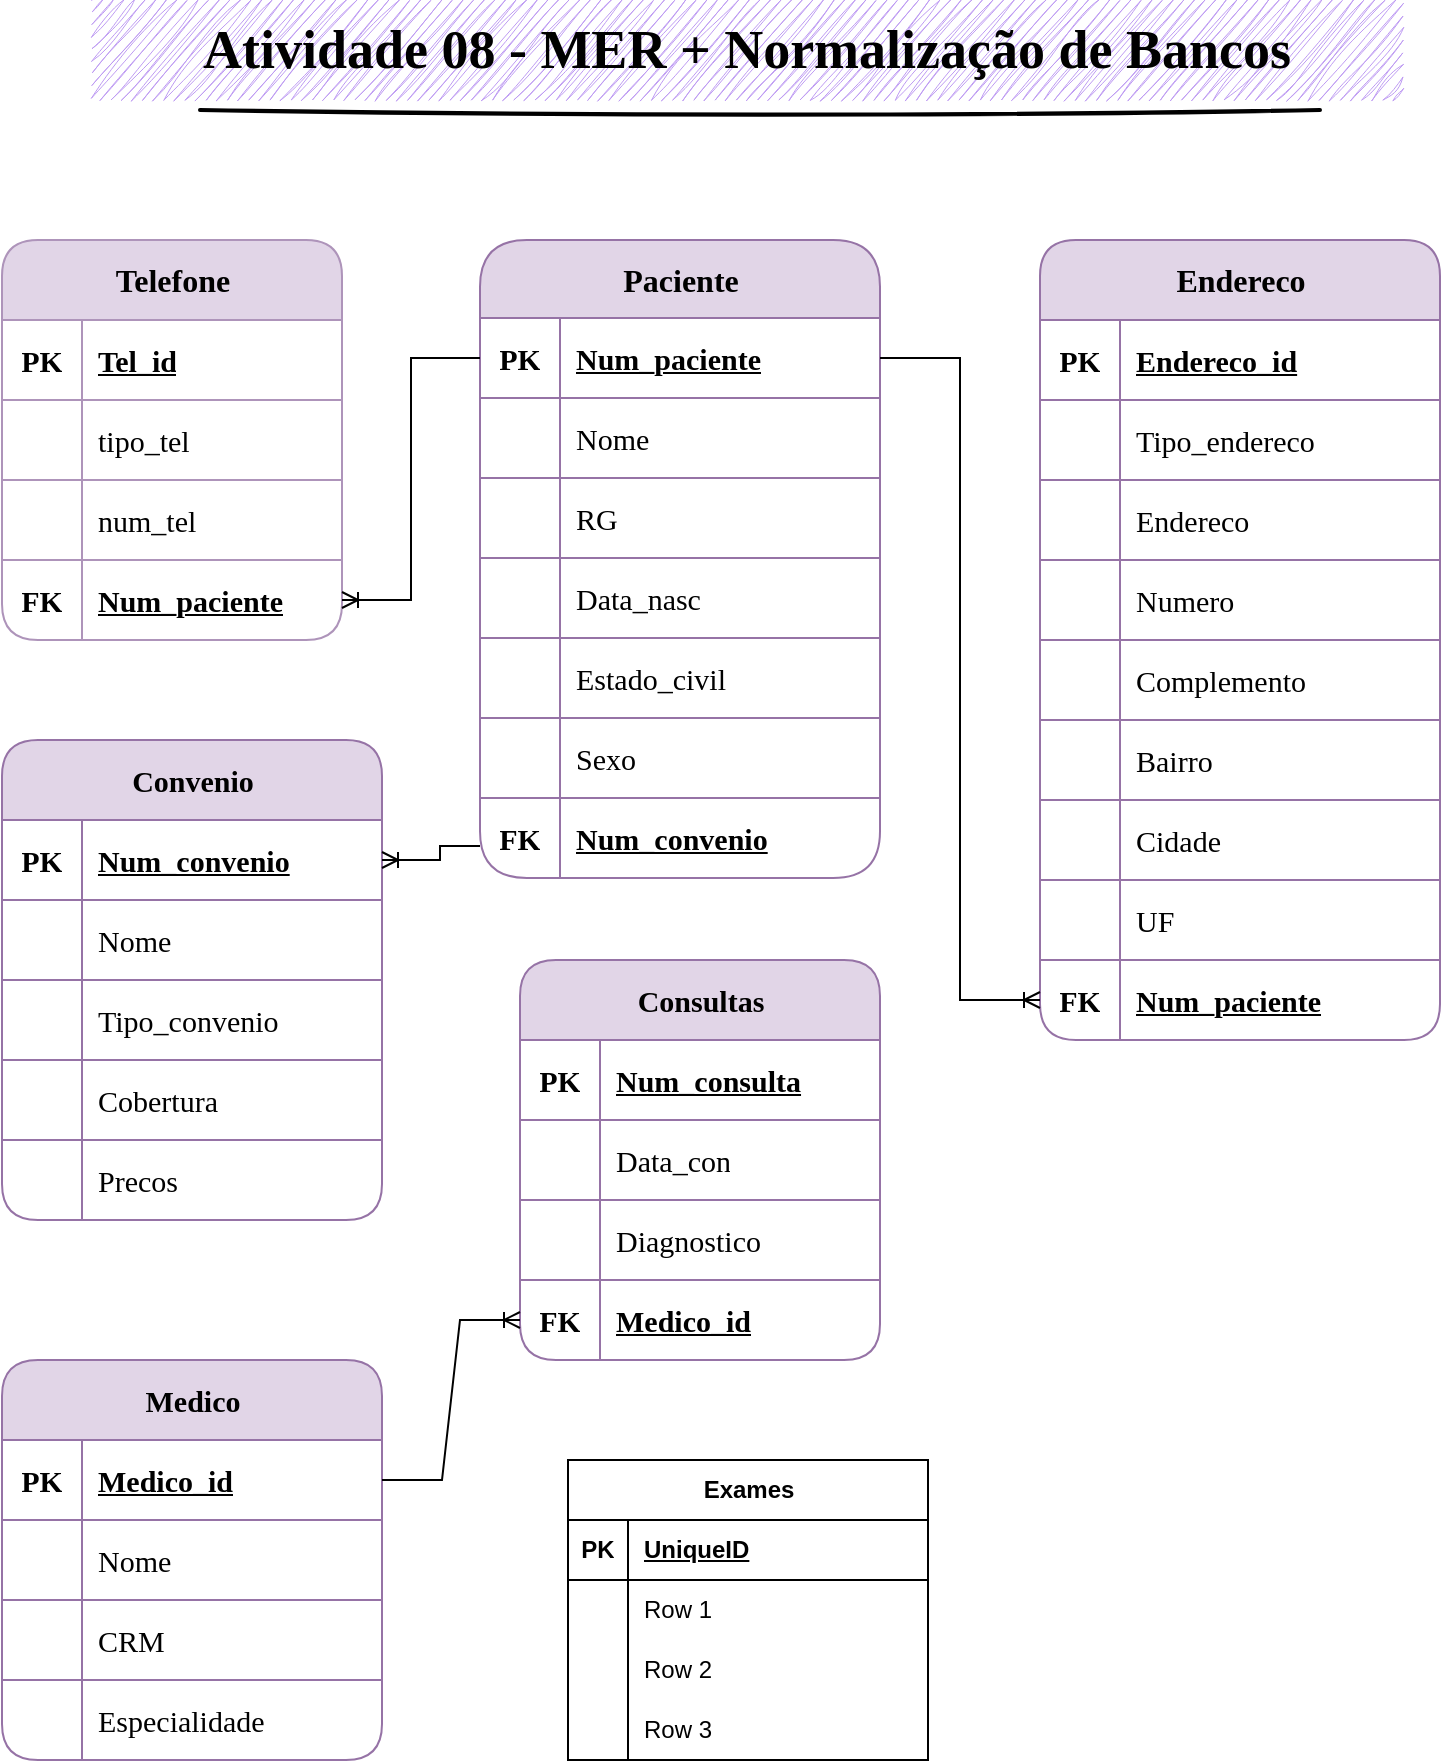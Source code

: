 <mxfile version="22.1.4" type="github">
  <diagram name="Página-1" id="uQlUKMu0tkUeGVc6h_el">
    <mxGraphModel dx="1447" dy="585" grid="1" gridSize="10" guides="1" tooltips="1" connect="1" arrows="1" fold="1" page="1" pageScale="1" pageWidth="827" pageHeight="1169" background="#ffffff" math="0" shadow="0">
      <root>
        <mxCell id="0" />
        <mxCell id="1" parent="0" />
        <mxCell id="zslL6-YAs7fva3rbugyX-1" value="" style="line;strokeWidth=2;html=1;sketch=1;curveFitting=1;jiggle=2;" parent="1" vertex="1">
          <mxGeometry x="140" y="90" width="560" height="10" as="geometry" />
        </mxCell>
        <mxCell id="zslL6-YAs7fva3rbugyX-2" value="&lt;font data-font-src=&quot;https://fonts.googleapis.com/css?family=Poppins&quot; face=&quot;Poppins&quot; style=&quot;font-size: 27px;&quot;&gt;&lt;b&gt;Atividade 08 -&amp;nbsp;MER + Normalização de Bancos&lt;/b&gt;&lt;/font&gt;" style="text;html=1;strokeColor=none;fillColor=#be9bf3;align=center;verticalAlign=middle;whiteSpace=wrap;rounded=0;sketch=1;curveFitting=1;jiggle=2;" parent="1" vertex="1">
          <mxGeometry x="86" y="40" width="655" height="50" as="geometry" />
        </mxCell>
        <mxCell id="UgH40yVH1RHcM-xtWPQj-1" value="&lt;font style=&quot;font-size: 16px;&quot;&gt;Paciente&lt;/font&gt;" style="shape=table;startSize=39;container=1;collapsible=1;childLayout=tableLayout;fixedRows=1;rowLines=1;fontStyle=1;align=center;resizeLast=1;html=1;fontFamily=Poppins;fontSource=https%3A%2F%2Ffonts.googleapis.com%2Fcss%3Ffamily%3DPoppins;fontSize=15;arcSize=20;rotation=0;rounded=1;fillColor=#e1d5e7;strokeColor=#9673a6;bottom=0;right=0;left=0;swimlaneLine=1;" vertex="1" parent="1">
          <mxGeometry x="280" y="160" width="200" height="319" as="geometry" />
        </mxCell>
        <mxCell id="UgH40yVH1RHcM-xtWPQj-2" value="" style="shape=tableRow;horizontal=0;startSize=0;swimlaneHead=0;swimlaneBody=0;fillColor=none;collapsible=0;dropTarget=0;points=[[0,0.5],[1,0.5]];portConstraint=eastwest;top=0;left=0;right=0;bottom=0;fontFamily=Poppins;fontSource=https%3A%2F%2Ffonts.googleapis.com%2Fcss%3Ffamily%3DPoppins;fontSize=15;swimlaneLine=1;" vertex="1" parent="UgH40yVH1RHcM-xtWPQj-1">
          <mxGeometry y="39" width="200" height="40" as="geometry" />
        </mxCell>
        <mxCell id="UgH40yVH1RHcM-xtWPQj-3" value="PK" style="shape=partialRectangle;connectable=0;fillColor=none;top=0;left=0;bottom=0;right=0;fontStyle=1;overflow=hidden;whiteSpace=wrap;html=1;fontFamily=Poppins;fontSource=https%3A%2F%2Ffonts.googleapis.com%2Fcss%3Ffamily%3DPoppins;fontSize=15;swimlaneLine=1;" vertex="1" parent="UgH40yVH1RHcM-xtWPQj-2">
          <mxGeometry width="40" height="40" as="geometry">
            <mxRectangle width="40" height="40" as="alternateBounds" />
          </mxGeometry>
        </mxCell>
        <mxCell id="UgH40yVH1RHcM-xtWPQj-4" value="Num_paciente" style="shape=partialRectangle;connectable=0;fillColor=none;top=0;left=0;bottom=0;right=0;align=left;spacingLeft=6;fontStyle=5;overflow=hidden;whiteSpace=wrap;html=1;fontFamily=Poppins;fontSource=https%3A%2F%2Ffonts.googleapis.com%2Fcss%3Ffamily%3DPoppins;fontSize=15;swimlaneLine=1;" vertex="1" parent="UgH40yVH1RHcM-xtWPQj-2">
          <mxGeometry x="40" width="160" height="40" as="geometry">
            <mxRectangle width="160" height="40" as="alternateBounds" />
          </mxGeometry>
        </mxCell>
        <mxCell id="UgH40yVH1RHcM-xtWPQj-5" value="" style="shape=tableRow;horizontal=0;startSize=0;swimlaneHead=0;swimlaneBody=0;fillColor=none;collapsible=0;dropTarget=0;points=[[0,0.5],[1,0.5]];portConstraint=eastwest;top=0;left=0;right=0;bottom=0;fontFamily=Poppins;fontSource=https%3A%2F%2Ffonts.googleapis.com%2Fcss%3Ffamily%3DPoppins;fontSize=15;swimlaneLine=1;" vertex="1" parent="UgH40yVH1RHcM-xtWPQj-1">
          <mxGeometry y="79" width="200" height="40" as="geometry" />
        </mxCell>
        <mxCell id="UgH40yVH1RHcM-xtWPQj-6" value="" style="shape=partialRectangle;connectable=0;fillColor=none;top=0;left=0;bottom=0;right=0;editable=1;overflow=hidden;whiteSpace=wrap;html=1;fontFamily=Poppins;fontSource=https%3A%2F%2Ffonts.googleapis.com%2Fcss%3Ffamily%3DPoppins;fontSize=15;swimlaneLine=1;strokeColor=inherit;" vertex="1" parent="UgH40yVH1RHcM-xtWPQj-5">
          <mxGeometry width="40" height="40" as="geometry">
            <mxRectangle width="40" height="40" as="alternateBounds" />
          </mxGeometry>
        </mxCell>
        <mxCell id="UgH40yVH1RHcM-xtWPQj-7" value="Nome" style="shape=partialRectangle;connectable=0;fillColor=none;top=0;left=0;bottom=0;right=0;align=left;spacingLeft=6;overflow=hidden;whiteSpace=wrap;html=1;fontFamily=Poppins;fontSource=https%3A%2F%2Ffonts.googleapis.com%2Fcss%3Ffamily%3DPoppins;fontSize=15;swimlaneLine=1;" vertex="1" parent="UgH40yVH1RHcM-xtWPQj-5">
          <mxGeometry x="40" width="160" height="40" as="geometry">
            <mxRectangle width="160" height="40" as="alternateBounds" />
          </mxGeometry>
        </mxCell>
        <mxCell id="UgH40yVH1RHcM-xtWPQj-111" value="" style="shape=tableRow;horizontal=0;startSize=0;swimlaneHead=0;swimlaneBody=0;fillColor=none;collapsible=0;dropTarget=0;points=[[0,0.6],[1,0.5]];portConstraint=eastwest;top=0;left=0;right=0;bottom=0;swimlaneFillColor=none;fontFamily=Poppins;fontSource=https%3A%2F%2Ffonts.googleapis.com%2Fcss%3Ffamily%3DPoppins;fontSize=15;swimlaneLine=1;" vertex="1" parent="UgH40yVH1RHcM-xtWPQj-1">
          <mxGeometry y="119" width="200" height="40" as="geometry" />
        </mxCell>
        <mxCell id="UgH40yVH1RHcM-xtWPQj-112" value="" style="shape=partialRectangle;connectable=0;fillColor=none;top=0;left=0;bottom=0;right=0;editable=1;overflow=hidden;whiteSpace=wrap;html=1;fontFamily=Poppins;fontSource=https%3A%2F%2Ffonts.googleapis.com%2Fcss%3Ffamily%3DPoppins;fontSize=15;swimlaneLine=1;strokeColor=inherit;" vertex="1" parent="UgH40yVH1RHcM-xtWPQj-111">
          <mxGeometry width="40" height="40" as="geometry">
            <mxRectangle width="40" height="40" as="alternateBounds" />
          </mxGeometry>
        </mxCell>
        <mxCell id="UgH40yVH1RHcM-xtWPQj-113" value="RG" style="shape=partialRectangle;connectable=0;fillColor=none;top=0;left=0;bottom=0;right=0;align=left;spacingLeft=6;overflow=hidden;whiteSpace=wrap;html=1;fontFamily=Poppins;fontSource=https%3A%2F%2Ffonts.googleapis.com%2Fcss%3Ffamily%3DPoppins;fontSize=15;swimlaneLine=1;" vertex="1" parent="UgH40yVH1RHcM-xtWPQj-111">
          <mxGeometry x="40" width="160" height="40" as="geometry">
            <mxRectangle width="160" height="40" as="alternateBounds" />
          </mxGeometry>
        </mxCell>
        <mxCell id="UgH40yVH1RHcM-xtWPQj-8" value="" style="shape=tableRow;horizontal=0;startSize=0;swimlaneHead=0;swimlaneBody=0;fillColor=none;collapsible=0;dropTarget=0;points=[[0,0.5],[1,0.5]];portConstraint=eastwest;top=0;left=0;right=0;bottom=0;fontFamily=Poppins;fontSource=https%3A%2F%2Ffonts.googleapis.com%2Fcss%3Ffamily%3DPoppins;fontSize=15;swimlaneLine=1;" vertex="1" parent="UgH40yVH1RHcM-xtWPQj-1">
          <mxGeometry y="159" width="200" height="40" as="geometry" />
        </mxCell>
        <mxCell id="UgH40yVH1RHcM-xtWPQj-9" value="" style="shape=partialRectangle;connectable=0;fillColor=none;top=0;left=0;bottom=0;right=0;editable=1;overflow=hidden;whiteSpace=wrap;html=1;fontFamily=Poppins;fontSource=https%3A%2F%2Ffonts.googleapis.com%2Fcss%3Ffamily%3DPoppins;fontSize=15;swimlaneLine=1;strokeColor=inherit;" vertex="1" parent="UgH40yVH1RHcM-xtWPQj-8">
          <mxGeometry width="40" height="40" as="geometry">
            <mxRectangle width="40" height="40" as="alternateBounds" />
          </mxGeometry>
        </mxCell>
        <mxCell id="UgH40yVH1RHcM-xtWPQj-10" value="Data_nasc" style="shape=partialRectangle;connectable=0;fillColor=none;top=0;left=0;bottom=0;right=0;align=left;spacingLeft=6;overflow=hidden;whiteSpace=wrap;html=1;fontFamily=Poppins;fontSource=https%3A%2F%2Ffonts.googleapis.com%2Fcss%3Ffamily%3DPoppins;fontSize=15;swimlaneLine=1;" vertex="1" parent="UgH40yVH1RHcM-xtWPQj-8">
          <mxGeometry x="40" width="160" height="40" as="geometry">
            <mxRectangle width="160" height="40" as="alternateBounds" />
          </mxGeometry>
        </mxCell>
        <mxCell id="UgH40yVH1RHcM-xtWPQj-108" value="" style="shape=tableRow;horizontal=0;startSize=0;swimlaneHead=0;swimlaneBody=0;fillColor=none;collapsible=0;dropTarget=0;points=[[0,0.6],[1,0.5]];portConstraint=eastwest;top=0;left=0;right=0;bottom=0;swimlaneFillColor=none;fontFamily=Poppins;fontSource=https%3A%2F%2Ffonts.googleapis.com%2Fcss%3Ffamily%3DPoppins;fontSize=15;swimlaneLine=1;" vertex="1" parent="UgH40yVH1RHcM-xtWPQj-1">
          <mxGeometry y="199" width="200" height="40" as="geometry" />
        </mxCell>
        <mxCell id="UgH40yVH1RHcM-xtWPQj-109" value="" style="shape=partialRectangle;connectable=0;fillColor=none;top=0;left=0;bottom=0;right=0;editable=1;overflow=hidden;whiteSpace=wrap;html=1;fontFamily=Poppins;fontSource=https%3A%2F%2Ffonts.googleapis.com%2Fcss%3Ffamily%3DPoppins;fontSize=15;swimlaneLine=1;strokeColor=inherit;" vertex="1" parent="UgH40yVH1RHcM-xtWPQj-108">
          <mxGeometry width="40" height="40" as="geometry">
            <mxRectangle width="40" height="40" as="alternateBounds" />
          </mxGeometry>
        </mxCell>
        <mxCell id="UgH40yVH1RHcM-xtWPQj-110" value="Estado_civil" style="shape=partialRectangle;connectable=0;fillColor=none;top=0;left=0;bottom=0;right=0;align=left;spacingLeft=6;overflow=hidden;whiteSpace=wrap;html=1;fontFamily=Poppins;fontSource=https%3A%2F%2Ffonts.googleapis.com%2Fcss%3Ffamily%3DPoppins;fontSize=15;swimlaneLine=1;" vertex="1" parent="UgH40yVH1RHcM-xtWPQj-108">
          <mxGeometry x="40" width="160" height="40" as="geometry">
            <mxRectangle width="160" height="40" as="alternateBounds" />
          </mxGeometry>
        </mxCell>
        <mxCell id="UgH40yVH1RHcM-xtWPQj-11" value="" style="shape=tableRow;horizontal=0;startSize=0;swimlaneHead=0;swimlaneBody=0;fillColor=none;collapsible=0;dropTarget=0;points=[[0,0.6],[1,0.5]];portConstraint=eastwest;top=0;left=0;right=0;bottom=0;swimlaneFillColor=none;fontFamily=Poppins;fontSource=https%3A%2F%2Ffonts.googleapis.com%2Fcss%3Ffamily%3DPoppins;fontSize=15;swimlaneLine=1;" vertex="1" parent="UgH40yVH1RHcM-xtWPQj-1">
          <mxGeometry y="239" width="200" height="40" as="geometry" />
        </mxCell>
        <mxCell id="UgH40yVH1RHcM-xtWPQj-12" value="" style="shape=partialRectangle;connectable=0;fillColor=none;top=0;left=0;bottom=0;right=0;editable=1;overflow=hidden;whiteSpace=wrap;html=1;fontFamily=Poppins;fontSource=https%3A%2F%2Ffonts.googleapis.com%2Fcss%3Ffamily%3DPoppins;fontSize=15;swimlaneLine=1;strokeColor=inherit;" vertex="1" parent="UgH40yVH1RHcM-xtWPQj-11">
          <mxGeometry width="40" height="40" as="geometry">
            <mxRectangle width="40" height="40" as="alternateBounds" />
          </mxGeometry>
        </mxCell>
        <mxCell id="UgH40yVH1RHcM-xtWPQj-13" value="Sexo" style="shape=partialRectangle;connectable=0;fillColor=none;top=0;left=0;bottom=0;right=0;align=left;spacingLeft=6;overflow=hidden;whiteSpace=wrap;html=1;fontFamily=Poppins;fontSource=https%3A%2F%2Ffonts.googleapis.com%2Fcss%3Ffamily%3DPoppins;fontSize=15;swimlaneLine=1;" vertex="1" parent="UgH40yVH1RHcM-xtWPQj-11">
          <mxGeometry x="40" width="160" height="40" as="geometry">
            <mxRectangle width="160" height="40" as="alternateBounds" />
          </mxGeometry>
        </mxCell>
        <mxCell id="UgH40yVH1RHcM-xtWPQj-105" value="" style="shape=tableRow;horizontal=0;startSize=0;swimlaneHead=0;swimlaneBody=0;fillColor=none;collapsible=0;dropTarget=0;points=[[0,0.6],[1,0.5]];portConstraint=eastwest;top=0;left=0;right=0;bottom=0;swimlaneFillColor=none;fontFamily=Poppins;fontSource=https%3A%2F%2Ffonts.googleapis.com%2Fcss%3Ffamily%3DPoppins;fontSize=15;swimlaneLine=1;" vertex="1" parent="UgH40yVH1RHcM-xtWPQj-1">
          <mxGeometry y="279" width="200" height="40" as="geometry" />
        </mxCell>
        <mxCell id="UgH40yVH1RHcM-xtWPQj-106" value="&lt;b style=&quot;font-size: 15px;&quot;&gt;FK&lt;/b&gt;" style="shape=partialRectangle;connectable=0;fillColor=none;top=0;left=0;bottom=0;right=0;editable=1;overflow=hidden;whiteSpace=wrap;html=1;fontFamily=Poppins;fontSource=https%3A%2F%2Ffonts.googleapis.com%2Fcss%3Ffamily%3DPoppins;fontSize=15;swimlaneLine=1;strokeColor=inherit;" vertex="1" parent="UgH40yVH1RHcM-xtWPQj-105">
          <mxGeometry width="40" height="40" as="geometry">
            <mxRectangle width="40" height="40" as="alternateBounds" />
          </mxGeometry>
        </mxCell>
        <mxCell id="UgH40yVH1RHcM-xtWPQj-107" value="&lt;u style=&quot;font-size: 15px;&quot;&gt;&lt;b style=&quot;font-size: 15px;&quot;&gt;Num_convenio&lt;/b&gt;&lt;/u&gt;" style="shape=partialRectangle;connectable=0;fillColor=none;top=0;left=0;bottom=0;right=0;align=left;spacingLeft=6;overflow=hidden;whiteSpace=wrap;html=1;fontFamily=Poppins;fontSource=https%3A%2F%2Ffonts.googleapis.com%2Fcss%3Ffamily%3DPoppins;fontSize=15;swimlaneLine=1;" vertex="1" parent="UgH40yVH1RHcM-xtWPQj-105">
          <mxGeometry x="40" width="160" height="40" as="geometry">
            <mxRectangle width="160" height="40" as="alternateBounds" />
          </mxGeometry>
        </mxCell>
        <mxCell id="UgH40yVH1RHcM-xtWPQj-14" value="Convenio" style="shape=table;startSize=40;container=1;collapsible=1;childLayout=tableLayout;fixedRows=1;rowLines=1;fontStyle=1;align=center;resizeLast=1;html=1;rounded=1;resizeWidth=1;resizeHeight=1;fontSize=15;fontFamily=Poppins;fontSource=https%3A%2F%2Ffonts.googleapis.com%2Fcss%3Ffamily%3DPoppins;fillColor=#e1d5e7;strokeColor=#9673a6;" vertex="1" parent="1">
          <mxGeometry x="41" y="410" width="190" height="240" as="geometry" />
        </mxCell>
        <mxCell id="UgH40yVH1RHcM-xtWPQj-15" value="" style="shape=tableRow;horizontal=0;startSize=0;swimlaneHead=0;swimlaneBody=0;fillColor=none;collapsible=0;dropTarget=0;points=[[0,0.5],[1,0.5]];portConstraint=eastwest;top=0;left=0;right=0;bottom=1;fontSize=15;fontFamily=Poppins;fontSource=https%3A%2F%2Ffonts.googleapis.com%2Fcss%3Ffamily%3DPoppins;strokeColor=#9673a6;" vertex="1" parent="UgH40yVH1RHcM-xtWPQj-14">
          <mxGeometry y="40" width="190" height="40" as="geometry" />
        </mxCell>
        <mxCell id="UgH40yVH1RHcM-xtWPQj-16" value="PK" style="shape=partialRectangle;connectable=0;fillColor=none;top=0;left=0;bottom=0;right=0;fontStyle=1;overflow=hidden;whiteSpace=wrap;html=1;fontSize=15;fontFamily=Poppins;fontSource=https%3A%2F%2Ffonts.googleapis.com%2Fcss%3Ffamily%3DPoppins;strokeColor=#9673a6;" vertex="1" parent="UgH40yVH1RHcM-xtWPQj-15">
          <mxGeometry width="40" height="40" as="geometry">
            <mxRectangle width="40" height="40" as="alternateBounds" />
          </mxGeometry>
        </mxCell>
        <mxCell id="UgH40yVH1RHcM-xtWPQj-17" value="Num_convenio" style="shape=partialRectangle;connectable=0;fillColor=none;top=0;left=0;bottom=0;right=0;align=left;spacingLeft=6;fontStyle=5;overflow=hidden;whiteSpace=wrap;html=1;fontSize=15;fontFamily=Poppins;fontSource=https%3A%2F%2Ffonts.googleapis.com%2Fcss%3Ffamily%3DPoppins;strokeColor=#9673a6;" vertex="1" parent="UgH40yVH1RHcM-xtWPQj-15">
          <mxGeometry x="40" width="150" height="40" as="geometry">
            <mxRectangle width="150" height="40" as="alternateBounds" />
          </mxGeometry>
        </mxCell>
        <mxCell id="UgH40yVH1RHcM-xtWPQj-18" value="" style="shape=tableRow;horizontal=0;startSize=0;swimlaneHead=0;swimlaneBody=0;fillColor=none;collapsible=0;dropTarget=0;points=[[0,0.5],[1,0.5]];portConstraint=eastwest;top=0;left=0;right=0;bottom=0;fontSize=15;fontFamily=Poppins;fontSource=https%3A%2F%2Ffonts.googleapis.com%2Fcss%3Ffamily%3DPoppins;strokeColor=#9673a6;" vertex="1" parent="UgH40yVH1RHcM-xtWPQj-14">
          <mxGeometry y="80" width="190" height="40" as="geometry" />
        </mxCell>
        <mxCell id="UgH40yVH1RHcM-xtWPQj-19" value="" style="shape=partialRectangle;connectable=0;fillColor=none;top=0;left=0;bottom=0;right=0;editable=1;overflow=hidden;whiteSpace=wrap;html=1;fontSize=15;fontFamily=Poppins;fontSource=https%3A%2F%2Ffonts.googleapis.com%2Fcss%3Ffamily%3DPoppins;strokeColor=#9673a6;" vertex="1" parent="UgH40yVH1RHcM-xtWPQj-18">
          <mxGeometry width="40" height="40" as="geometry">
            <mxRectangle width="40" height="40" as="alternateBounds" />
          </mxGeometry>
        </mxCell>
        <mxCell id="UgH40yVH1RHcM-xtWPQj-20" value="Nome" style="shape=partialRectangle;connectable=0;fillColor=none;top=0;left=0;bottom=0;right=0;align=left;spacingLeft=6;overflow=hidden;whiteSpace=wrap;html=1;fontSize=15;fontFamily=Poppins;fontSource=https%3A%2F%2Ffonts.googleapis.com%2Fcss%3Ffamily%3DPoppins;strokeColor=#9673a6;" vertex="1" parent="UgH40yVH1RHcM-xtWPQj-18">
          <mxGeometry x="40" width="150" height="40" as="geometry">
            <mxRectangle width="150" height="40" as="alternateBounds" />
          </mxGeometry>
        </mxCell>
        <mxCell id="UgH40yVH1RHcM-xtWPQj-21" value="" style="shape=tableRow;horizontal=0;startSize=0;swimlaneHead=0;swimlaneBody=0;fillColor=none;collapsible=0;dropTarget=0;points=[[0,0.5],[1,0.5]];portConstraint=eastwest;top=0;left=0;right=0;bottom=0;fontSize=15;fontFamily=Poppins;fontSource=https%3A%2F%2Ffonts.googleapis.com%2Fcss%3Ffamily%3DPoppins;strokeColor=#9673a6;" vertex="1" parent="UgH40yVH1RHcM-xtWPQj-14">
          <mxGeometry y="120" width="190" height="40" as="geometry" />
        </mxCell>
        <mxCell id="UgH40yVH1RHcM-xtWPQj-22" value="" style="shape=partialRectangle;connectable=0;fillColor=none;top=0;left=0;bottom=0;right=0;editable=1;overflow=hidden;whiteSpace=wrap;html=1;fontSize=15;fontFamily=Poppins;fontSource=https%3A%2F%2Ffonts.googleapis.com%2Fcss%3Ffamily%3DPoppins;strokeColor=#9673a6;" vertex="1" parent="UgH40yVH1RHcM-xtWPQj-21">
          <mxGeometry width="40" height="40" as="geometry">
            <mxRectangle width="40" height="40" as="alternateBounds" />
          </mxGeometry>
        </mxCell>
        <mxCell id="UgH40yVH1RHcM-xtWPQj-23" value="Tipo_convenio" style="shape=partialRectangle;connectable=0;fillColor=none;top=0;left=0;bottom=0;right=0;align=left;spacingLeft=6;overflow=hidden;whiteSpace=wrap;html=1;fontSize=15;fontFamily=Poppins;fontSource=https%3A%2F%2Ffonts.googleapis.com%2Fcss%3Ffamily%3DPoppins;strokeColor=#9673a6;" vertex="1" parent="UgH40yVH1RHcM-xtWPQj-21">
          <mxGeometry x="40" width="150" height="40" as="geometry">
            <mxRectangle width="150" height="40" as="alternateBounds" />
          </mxGeometry>
        </mxCell>
        <mxCell id="UgH40yVH1RHcM-xtWPQj-24" value="" style="shape=tableRow;horizontal=0;startSize=0;swimlaneHead=0;swimlaneBody=0;fillColor=none;collapsible=0;dropTarget=0;points=[[0,0.5],[1,0.5]];portConstraint=eastwest;top=0;left=0;right=0;bottom=0;fontSize=15;fontFamily=Poppins;fontSource=https%3A%2F%2Ffonts.googleapis.com%2Fcss%3Ffamily%3DPoppins;strokeColor=#9673a6;" vertex="1" parent="UgH40yVH1RHcM-xtWPQj-14">
          <mxGeometry y="160" width="190" height="40" as="geometry" />
        </mxCell>
        <mxCell id="UgH40yVH1RHcM-xtWPQj-25" value="" style="shape=partialRectangle;connectable=0;fillColor=none;top=0;left=0;bottom=0;right=0;editable=1;overflow=hidden;whiteSpace=wrap;html=1;fontSize=15;fontFamily=Poppins;fontSource=https%3A%2F%2Ffonts.googleapis.com%2Fcss%3Ffamily%3DPoppins;strokeColor=#9673a6;" vertex="1" parent="UgH40yVH1RHcM-xtWPQj-24">
          <mxGeometry width="40" height="40" as="geometry">
            <mxRectangle width="40" height="40" as="alternateBounds" />
          </mxGeometry>
        </mxCell>
        <mxCell id="UgH40yVH1RHcM-xtWPQj-26" value="Cobertura" style="shape=partialRectangle;connectable=0;fillColor=none;top=0;left=0;bottom=0;right=0;align=left;spacingLeft=6;overflow=hidden;whiteSpace=wrap;html=1;fontSize=15;fontFamily=Poppins;fontSource=https%3A%2F%2Ffonts.googleapis.com%2Fcss%3Ffamily%3DPoppins;strokeColor=#9673a6;" vertex="1" parent="UgH40yVH1RHcM-xtWPQj-24">
          <mxGeometry x="40" width="150" height="40" as="geometry">
            <mxRectangle width="150" height="40" as="alternateBounds" />
          </mxGeometry>
        </mxCell>
        <mxCell id="UgH40yVH1RHcM-xtWPQj-120" value="" style="shape=tableRow;horizontal=0;startSize=0;swimlaneHead=0;swimlaneBody=0;fillColor=none;collapsible=0;dropTarget=0;points=[[0,0.5],[1,0.5]];portConstraint=eastwest;top=0;left=0;right=0;bottom=0;fontSize=15;fontFamily=Poppins;fontSource=https%3A%2F%2Ffonts.googleapis.com%2Fcss%3Ffamily%3DPoppins;strokeColor=#9673a6;" vertex="1" parent="UgH40yVH1RHcM-xtWPQj-14">
          <mxGeometry y="200" width="190" height="40" as="geometry" />
        </mxCell>
        <mxCell id="UgH40yVH1RHcM-xtWPQj-121" value="" style="shape=partialRectangle;connectable=0;fillColor=none;top=0;left=0;bottom=0;right=0;editable=1;overflow=hidden;whiteSpace=wrap;html=1;fontSize=15;fontFamily=Poppins;fontSource=https%3A%2F%2Ffonts.googleapis.com%2Fcss%3Ffamily%3DPoppins;strokeColor=#9673a6;" vertex="1" parent="UgH40yVH1RHcM-xtWPQj-120">
          <mxGeometry width="40" height="40" as="geometry">
            <mxRectangle width="40" height="40" as="alternateBounds" />
          </mxGeometry>
        </mxCell>
        <mxCell id="UgH40yVH1RHcM-xtWPQj-122" value="Precos" style="shape=partialRectangle;connectable=0;fillColor=none;top=0;left=0;bottom=0;right=0;align=left;spacingLeft=6;overflow=hidden;whiteSpace=wrap;html=1;fontSize=15;fontFamily=Poppins;fontSource=https%3A%2F%2Ffonts.googleapis.com%2Fcss%3Ffamily%3DPoppins;strokeColor=#9673a6;" vertex="1" parent="UgH40yVH1RHcM-xtWPQj-120">
          <mxGeometry x="40" width="150" height="40" as="geometry">
            <mxRectangle width="150" height="40" as="alternateBounds" />
          </mxGeometry>
        </mxCell>
        <mxCell id="UgH40yVH1RHcM-xtWPQj-27" value="Telefone" style="shape=table;startSize=40;container=1;collapsible=1;childLayout=tableLayout;fixedRows=1;rowLines=1;fontStyle=1;align=center;resizeLast=1;html=1;rounded=1;fillColor=#e1d5e7;strokeColor=#ae94ba;fontSize=16;fontFamily=Poppins;fontSource=https%3A%2F%2Ffonts.googleapis.com%2Fcss%3Ffamily%3DPoppins;swimlaneLine=1;comic=0;enumerate=0;treeMoving=0;resizeWidth=1;resizeHeight=1;bottom=0;" vertex="1" parent="1">
          <mxGeometry x="41" y="160" width="170" height="200" as="geometry" />
        </mxCell>
        <mxCell id="UgH40yVH1RHcM-xtWPQj-28" value="" style="shape=tableRow;horizontal=0;startSize=0;swimlaneHead=0;swimlaneBody=0;fillColor=none;collapsible=0;dropTarget=0;points=[[0,0.5],[1,0.5]];portConstraint=eastwest;top=0;left=0;right=0;bottom=0;fontSize=15;fontFamily=Poppins;fontSource=https%3A%2F%2Ffonts.googleapis.com%2Fcss%3Ffamily%3DPoppins;comic=0;enumerate=0;treeMoving=0;resizeWidth=1;resizeHeight=1;strokeColor=#ae94ba;swimlaneLine=1;" vertex="1" parent="UgH40yVH1RHcM-xtWPQj-27">
          <mxGeometry y="40" width="170" height="40" as="geometry" />
        </mxCell>
        <mxCell id="UgH40yVH1RHcM-xtWPQj-29" value="PK" style="shape=partialRectangle;connectable=0;fillColor=none;top=0;left=0;bottom=0;right=0;fontStyle=1;overflow=hidden;whiteSpace=wrap;html=1;fontSize=15;fontFamily=Poppins;fontSource=https%3A%2F%2Ffonts.googleapis.com%2Fcss%3Ffamily%3DPoppins;comic=0;enumerate=0;treeMoving=0;resizeWidth=1;resizeHeight=1;strokeColor=#ae94ba;swimlaneLine=1;" vertex="1" parent="UgH40yVH1RHcM-xtWPQj-28">
          <mxGeometry width="40" height="40" as="geometry">
            <mxRectangle width="40" height="40" as="alternateBounds" />
          </mxGeometry>
        </mxCell>
        <mxCell id="UgH40yVH1RHcM-xtWPQj-30" value="Tel_id" style="shape=partialRectangle;connectable=0;fillColor=none;top=1;left=0;bottom=0;right=0;align=left;spacingLeft=6;fontStyle=5;overflow=hidden;whiteSpace=wrap;html=1;fontSize=15;fontFamily=Poppins;fontSource=https%3A%2F%2Ffonts.googleapis.com%2Fcss%3Ffamily%3DPoppins;comic=0;enumerate=0;treeMoving=0;resizeWidth=1;resizeHeight=1;strokeColor=#ae94ba;swimlaneLine=1;" vertex="1" parent="UgH40yVH1RHcM-xtWPQj-28">
          <mxGeometry x="40" width="130" height="40" as="geometry">
            <mxRectangle width="130" height="40" as="alternateBounds" />
          </mxGeometry>
        </mxCell>
        <mxCell id="UgH40yVH1RHcM-xtWPQj-31" value="" style="shape=tableRow;horizontal=0;startSize=0;swimlaneHead=0;swimlaneBody=0;fillColor=none;collapsible=0;dropTarget=0;points=[[0,0.5],[1,0.5]];portConstraint=eastwest;top=0;left=0;right=0;bottom=0;fontSize=15;fontFamily=Poppins;fontSource=https%3A%2F%2Ffonts.googleapis.com%2Fcss%3Ffamily%3DPoppins;comic=0;enumerate=0;treeMoving=0;resizeWidth=1;resizeHeight=1;strokeColor=#ae94ba;swimlaneLine=1;" vertex="1" parent="UgH40yVH1RHcM-xtWPQj-27">
          <mxGeometry y="80" width="170" height="40" as="geometry" />
        </mxCell>
        <mxCell id="UgH40yVH1RHcM-xtWPQj-32" value="" style="shape=partialRectangle;connectable=0;fillColor=none;top=0;left=0;bottom=0;right=0;editable=1;overflow=hidden;whiteSpace=wrap;html=1;fontSize=15;fontFamily=Poppins;fontSource=https%3A%2F%2Ffonts.googleapis.com%2Fcss%3Ffamily%3DPoppins;comic=0;enumerate=0;treeMoving=0;resizeWidth=1;resizeHeight=1;strokeColor=#ae94ba;swimlaneLine=1;" vertex="1" parent="UgH40yVH1RHcM-xtWPQj-31">
          <mxGeometry width="40" height="40" as="geometry">
            <mxRectangle width="40" height="40" as="alternateBounds" />
          </mxGeometry>
        </mxCell>
        <mxCell id="UgH40yVH1RHcM-xtWPQj-33" value="tipo_tel" style="shape=partialRectangle;connectable=0;fillColor=none;top=1;left=0;bottom=0;right=0;align=left;spacingLeft=6;overflow=hidden;whiteSpace=wrap;html=1;fontSize=15;fontFamily=Poppins;fontSource=https%3A%2F%2Ffonts.googleapis.com%2Fcss%3Ffamily%3DPoppins;comic=0;enumerate=0;treeMoving=0;resizeWidth=1;resizeHeight=1;strokeColor=#ae94ba;swimlaneLine=1;" vertex="1" parent="UgH40yVH1RHcM-xtWPQj-31">
          <mxGeometry x="40" width="130" height="40" as="geometry">
            <mxRectangle width="130" height="40" as="alternateBounds" />
          </mxGeometry>
        </mxCell>
        <mxCell id="UgH40yVH1RHcM-xtWPQj-34" value="" style="shape=tableRow;horizontal=0;startSize=0;swimlaneHead=0;swimlaneBody=0;fillColor=none;collapsible=0;dropTarget=0;points=[[0,0.5],[1,0.5]];portConstraint=eastwest;top=0;left=0;right=0;bottom=0;fontSize=15;fontFamily=Poppins;fontSource=https%3A%2F%2Ffonts.googleapis.com%2Fcss%3Ffamily%3DPoppins;comic=0;enumerate=0;treeMoving=0;resizeWidth=1;resizeHeight=1;strokeColor=#ae94ba;swimlaneLine=1;" vertex="1" parent="UgH40yVH1RHcM-xtWPQj-27">
          <mxGeometry y="120" width="170" height="40" as="geometry" />
        </mxCell>
        <mxCell id="UgH40yVH1RHcM-xtWPQj-35" value="" style="shape=partialRectangle;connectable=0;fillColor=none;top=0;left=0;bottom=0;right=0;editable=1;overflow=hidden;whiteSpace=wrap;html=1;fontSize=15;fontFamily=Poppins;fontSource=https%3A%2F%2Ffonts.googleapis.com%2Fcss%3Ffamily%3DPoppins;comic=0;enumerate=0;treeMoving=0;resizeWidth=1;resizeHeight=1;strokeColor=#ae94ba;swimlaneLine=1;" vertex="1" parent="UgH40yVH1RHcM-xtWPQj-34">
          <mxGeometry width="40" height="40" as="geometry">
            <mxRectangle width="40" height="40" as="alternateBounds" />
          </mxGeometry>
        </mxCell>
        <mxCell id="UgH40yVH1RHcM-xtWPQj-36" value="num_tel" style="shape=partialRectangle;connectable=0;fillColor=none;top=1;left=0;bottom=0;right=0;align=left;spacingLeft=6;overflow=hidden;whiteSpace=wrap;html=1;fontSize=15;fontFamily=Poppins;fontSource=https%3A%2F%2Ffonts.googleapis.com%2Fcss%3Ffamily%3DPoppins;comic=0;enumerate=0;treeMoving=0;resizeWidth=1;resizeHeight=1;strokeColor=#ae94ba;swimlaneLine=1;" vertex="1" parent="UgH40yVH1RHcM-xtWPQj-34">
          <mxGeometry x="40" width="130" height="40" as="geometry">
            <mxRectangle width="130" height="40" as="alternateBounds" />
          </mxGeometry>
        </mxCell>
        <mxCell id="UgH40yVH1RHcM-xtWPQj-133" value="" style="shape=tableRow;horizontal=0;startSize=0;swimlaneHead=0;swimlaneBody=0;fillColor=none;collapsible=0;dropTarget=0;points=[[0,0.5],[1,0.5]];portConstraint=eastwest;top=0;left=0;right=0;bottom=0;fontSize=15;fontFamily=Poppins;fontSource=https%3A%2F%2Ffonts.googleapis.com%2Fcss%3Ffamily%3DPoppins;comic=0;enumerate=0;treeMoving=0;resizeWidth=1;resizeHeight=1;strokeColor=#ae94ba;swimlaneLine=1;" vertex="1" parent="UgH40yVH1RHcM-xtWPQj-27">
          <mxGeometry y="160" width="170" height="40" as="geometry" />
        </mxCell>
        <mxCell id="UgH40yVH1RHcM-xtWPQj-134" value="FK" style="shape=partialRectangle;connectable=0;fillColor=none;top=0;left=0;bottom=0;right=0;fontStyle=1;overflow=hidden;whiteSpace=wrap;html=1;fontSize=15;fontFamily=Poppins;fontSource=https%3A%2F%2Ffonts.googleapis.com%2Fcss%3Ffamily%3DPoppins;comic=0;enumerate=0;treeMoving=0;resizeWidth=1;resizeHeight=1;strokeColor=#ae94ba;swimlaneLine=1;" vertex="1" parent="UgH40yVH1RHcM-xtWPQj-133">
          <mxGeometry width="40" height="40" as="geometry">
            <mxRectangle width="40" height="40" as="alternateBounds" />
          </mxGeometry>
        </mxCell>
        <mxCell id="UgH40yVH1RHcM-xtWPQj-135" value="Num_paciente" style="shape=partialRectangle;connectable=0;fillColor=none;top=1;left=0;bottom=0;right=0;align=left;spacingLeft=6;fontStyle=5;overflow=hidden;whiteSpace=wrap;html=1;fontSize=15;fontFamily=Poppins;fontSource=https%3A%2F%2Ffonts.googleapis.com%2Fcss%3Ffamily%3DPoppins;comic=0;enumerate=0;treeMoving=0;resizeWidth=1;resizeHeight=1;strokeColor=#ae94ba;swimlaneLine=1;" vertex="1" parent="UgH40yVH1RHcM-xtWPQj-133">
          <mxGeometry x="40" width="130" height="40" as="geometry">
            <mxRectangle width="130" height="40" as="alternateBounds" />
          </mxGeometry>
        </mxCell>
        <mxCell id="UgH40yVH1RHcM-xtWPQj-40" value="&lt;font style=&quot;font-size: 16px;&quot;&gt;Endereco&lt;/font&gt;" style="shape=table;startSize=40;container=1;collapsible=1;childLayout=tableLayout;fixedRows=1;rowLines=1;fontStyle=1;align=center;resizeLast=1;html=1;fontSize=15;fontFamily=Poppins;fontSource=https%3A%2F%2Ffonts.googleapis.com%2Fcss%3Ffamily%3DPoppins;resizeWidth=1;resizeHeight=1;fillColor=#e1d5e7;strokeColor=#9673a6;rounded=1;" vertex="1" parent="1">
          <mxGeometry x="560" y="160" width="200" height="400" as="geometry" />
        </mxCell>
        <mxCell id="UgH40yVH1RHcM-xtWPQj-41" value="" style="shape=tableRow;horizontal=0;startSize=0;swimlaneHead=0;swimlaneBody=0;fillColor=none;collapsible=0;dropTarget=0;points=[[0,0.5],[1,0.5]];portConstraint=eastwest;top=0;left=0;right=0;bottom=1;fontSize=15;fontFamily=Poppins;fontSource=https%3A%2F%2Ffonts.googleapis.com%2Fcss%3Ffamily%3DPoppins;resizeWidth=1;resizeHeight=1;strokeColor=#9673a6;" vertex="1" parent="UgH40yVH1RHcM-xtWPQj-40">
          <mxGeometry y="40" width="200" height="40" as="geometry" />
        </mxCell>
        <mxCell id="UgH40yVH1RHcM-xtWPQj-42" value="PK" style="shape=partialRectangle;connectable=0;fillColor=none;top=0;left=0;bottom=0;right=0;fontStyle=1;overflow=hidden;whiteSpace=wrap;html=1;fontSize=15;fontFamily=Poppins;fontSource=https%3A%2F%2Ffonts.googleapis.com%2Fcss%3Ffamily%3DPoppins;resizeWidth=1;resizeHeight=1;strokeColor=#9673a6;" vertex="1" parent="UgH40yVH1RHcM-xtWPQj-41">
          <mxGeometry width="40" height="40" as="geometry">
            <mxRectangle width="40" height="40" as="alternateBounds" />
          </mxGeometry>
        </mxCell>
        <mxCell id="UgH40yVH1RHcM-xtWPQj-43" value="Endereco_id" style="shape=partialRectangle;connectable=0;fillColor=none;top=0;left=0;bottom=0;right=0;align=left;spacingLeft=6;fontStyle=5;overflow=hidden;whiteSpace=wrap;html=1;fontSize=15;fontFamily=Poppins;fontSource=https%3A%2F%2Ffonts.googleapis.com%2Fcss%3Ffamily%3DPoppins;resizeWidth=1;resizeHeight=1;strokeColor=#9673a6;" vertex="1" parent="UgH40yVH1RHcM-xtWPQj-41">
          <mxGeometry x="40" width="160" height="40" as="geometry">
            <mxRectangle width="160" height="40" as="alternateBounds" />
          </mxGeometry>
        </mxCell>
        <mxCell id="UgH40yVH1RHcM-xtWPQj-47" value="" style="shape=tableRow;horizontal=0;startSize=0;swimlaneHead=0;swimlaneBody=0;fillColor=none;collapsible=0;dropTarget=0;points=[[0,0.5],[1,0.5]];portConstraint=eastwest;top=0;left=0;right=0;bottom=0;fontSize=15;fontFamily=Poppins;fontSource=https%3A%2F%2Ffonts.googleapis.com%2Fcss%3Ffamily%3DPoppins;resizeWidth=1;resizeHeight=1;strokeColor=#9673a6;" vertex="1" parent="UgH40yVH1RHcM-xtWPQj-40">
          <mxGeometry y="80" width="200" height="40" as="geometry" />
        </mxCell>
        <mxCell id="UgH40yVH1RHcM-xtWPQj-48" value="" style="shape=partialRectangle;connectable=0;fillColor=none;top=0;left=0;bottom=0;right=0;editable=1;overflow=hidden;whiteSpace=wrap;html=1;fontSize=15;fontFamily=Poppins;fontSource=https%3A%2F%2Ffonts.googleapis.com%2Fcss%3Ffamily%3DPoppins;resizeWidth=1;resizeHeight=1;strokeColor=#9673a6;" vertex="1" parent="UgH40yVH1RHcM-xtWPQj-47">
          <mxGeometry width="40" height="40" as="geometry">
            <mxRectangle width="40" height="40" as="alternateBounds" />
          </mxGeometry>
        </mxCell>
        <mxCell id="UgH40yVH1RHcM-xtWPQj-49" value="Tipo_endereco" style="shape=partialRectangle;connectable=0;fillColor=none;top=0;left=0;bottom=0;right=0;align=left;spacingLeft=6;overflow=hidden;whiteSpace=wrap;html=1;fontSize=15;fontFamily=Poppins;fontSource=https%3A%2F%2Ffonts.googleapis.com%2Fcss%3Ffamily%3DPoppins;resizeWidth=1;resizeHeight=1;strokeColor=#9673a6;" vertex="1" parent="UgH40yVH1RHcM-xtWPQj-47">
          <mxGeometry x="40" width="160" height="40" as="geometry">
            <mxRectangle width="160" height="40" as="alternateBounds" />
          </mxGeometry>
        </mxCell>
        <mxCell id="UgH40yVH1RHcM-xtWPQj-44" value="" style="shape=tableRow;horizontal=0;startSize=0;swimlaneHead=0;swimlaneBody=0;fillColor=none;collapsible=0;dropTarget=0;points=[[0,0.5],[1,0.5]];portConstraint=eastwest;top=0;left=0;right=0;bottom=0;fontSize=15;fontFamily=Poppins;fontSource=https%3A%2F%2Ffonts.googleapis.com%2Fcss%3Ffamily%3DPoppins;resizeWidth=1;resizeHeight=1;strokeColor=#9673a6;" vertex="1" parent="UgH40yVH1RHcM-xtWPQj-40">
          <mxGeometry y="120" width="200" height="40" as="geometry" />
        </mxCell>
        <mxCell id="UgH40yVH1RHcM-xtWPQj-45" value="" style="shape=partialRectangle;connectable=0;fillColor=none;top=0;left=0;bottom=0;right=0;editable=1;overflow=hidden;whiteSpace=wrap;html=1;fontSize=15;fontFamily=Poppins;fontSource=https%3A%2F%2Ffonts.googleapis.com%2Fcss%3Ffamily%3DPoppins;resizeWidth=1;resizeHeight=1;strokeColor=#9673a6;" vertex="1" parent="UgH40yVH1RHcM-xtWPQj-44">
          <mxGeometry width="40" height="40" as="geometry">
            <mxRectangle width="40" height="40" as="alternateBounds" />
          </mxGeometry>
        </mxCell>
        <mxCell id="UgH40yVH1RHcM-xtWPQj-46" value="Endereco" style="shape=partialRectangle;connectable=0;fillColor=none;top=0;left=0;bottom=0;right=0;align=left;spacingLeft=6;overflow=hidden;whiteSpace=wrap;html=1;fontSize=15;fontFamily=Poppins;fontSource=https%3A%2F%2Ffonts.googleapis.com%2Fcss%3Ffamily%3DPoppins;resizeWidth=1;resizeHeight=1;strokeColor=#9673a6;" vertex="1" parent="UgH40yVH1RHcM-xtWPQj-44">
          <mxGeometry x="40" width="160" height="40" as="geometry">
            <mxRectangle width="160" height="40" as="alternateBounds" />
          </mxGeometry>
        </mxCell>
        <mxCell id="UgH40yVH1RHcM-xtWPQj-50" value="" style="shape=tableRow;horizontal=0;startSize=0;swimlaneHead=0;swimlaneBody=0;fillColor=none;collapsible=0;dropTarget=0;points=[[0,0.5],[1,0.5]];portConstraint=eastwest;top=0;left=0;right=0;bottom=0;fontSize=15;fontFamily=Poppins;fontSource=https%3A%2F%2Ffonts.googleapis.com%2Fcss%3Ffamily%3DPoppins;resizeWidth=1;resizeHeight=1;strokeColor=#9673a6;" vertex="1" parent="UgH40yVH1RHcM-xtWPQj-40">
          <mxGeometry y="160" width="200" height="40" as="geometry" />
        </mxCell>
        <mxCell id="UgH40yVH1RHcM-xtWPQj-51" value="" style="shape=partialRectangle;connectable=0;fillColor=none;top=0;left=0;bottom=0;right=0;editable=1;overflow=hidden;whiteSpace=wrap;html=1;fontSize=15;fontFamily=Poppins;fontSource=https%3A%2F%2Ffonts.googleapis.com%2Fcss%3Ffamily%3DPoppins;resizeWidth=1;resizeHeight=1;strokeColor=#9673a6;" vertex="1" parent="UgH40yVH1RHcM-xtWPQj-50">
          <mxGeometry width="40" height="40" as="geometry">
            <mxRectangle width="40" height="40" as="alternateBounds" />
          </mxGeometry>
        </mxCell>
        <mxCell id="UgH40yVH1RHcM-xtWPQj-52" value="Numero" style="shape=partialRectangle;connectable=0;fillColor=none;top=0;left=0;bottom=0;right=0;align=left;spacingLeft=6;overflow=hidden;whiteSpace=wrap;html=1;fontSize=15;fontFamily=Poppins;fontSource=https%3A%2F%2Ffonts.googleapis.com%2Fcss%3Ffamily%3DPoppins;resizeWidth=1;resizeHeight=1;strokeColor=#9673a6;" vertex="1" parent="UgH40yVH1RHcM-xtWPQj-50">
          <mxGeometry x="40" width="160" height="40" as="geometry">
            <mxRectangle width="160" height="40" as="alternateBounds" />
          </mxGeometry>
        </mxCell>
        <mxCell id="UgH40yVH1RHcM-xtWPQj-136" value="" style="shape=tableRow;horizontal=0;startSize=0;swimlaneHead=0;swimlaneBody=0;fillColor=none;collapsible=0;dropTarget=0;points=[[0,0.5],[1,0.5]];portConstraint=eastwest;top=0;left=0;right=0;bottom=0;fontSize=15;fontFamily=Poppins;fontSource=https%3A%2F%2Ffonts.googleapis.com%2Fcss%3Ffamily%3DPoppins;resizeWidth=1;resizeHeight=1;strokeColor=#9673a6;" vertex="1" parent="UgH40yVH1RHcM-xtWPQj-40">
          <mxGeometry y="200" width="200" height="40" as="geometry" />
        </mxCell>
        <mxCell id="UgH40yVH1RHcM-xtWPQj-137" value="" style="shape=partialRectangle;connectable=0;fillColor=none;top=0;left=0;bottom=0;right=0;editable=1;overflow=hidden;whiteSpace=wrap;html=1;fontSize=15;fontFamily=Poppins;fontSource=https%3A%2F%2Ffonts.googleapis.com%2Fcss%3Ffamily%3DPoppins;resizeWidth=1;resizeHeight=1;strokeColor=#9673a6;" vertex="1" parent="UgH40yVH1RHcM-xtWPQj-136">
          <mxGeometry width="40" height="40" as="geometry">
            <mxRectangle width="40" height="40" as="alternateBounds" />
          </mxGeometry>
        </mxCell>
        <mxCell id="UgH40yVH1RHcM-xtWPQj-138" value="Complemento" style="shape=partialRectangle;connectable=0;fillColor=none;top=0;left=0;bottom=0;right=0;align=left;spacingLeft=6;overflow=hidden;whiteSpace=wrap;html=1;fontSize=15;fontFamily=Poppins;fontSource=https%3A%2F%2Ffonts.googleapis.com%2Fcss%3Ffamily%3DPoppins;resizeWidth=1;resizeHeight=1;strokeColor=#9673a6;" vertex="1" parent="UgH40yVH1RHcM-xtWPQj-136">
          <mxGeometry x="40" width="160" height="40" as="geometry">
            <mxRectangle width="160" height="40" as="alternateBounds" />
          </mxGeometry>
        </mxCell>
        <mxCell id="UgH40yVH1RHcM-xtWPQj-139" style="shape=tableRow;horizontal=0;startSize=0;swimlaneHead=0;swimlaneBody=0;fillColor=none;collapsible=0;dropTarget=0;points=[[0,0.5],[1,0.5]];portConstraint=eastwest;top=0;left=0;right=0;bottom=0;fontSize=15;fontFamily=Poppins;fontSource=https%3A%2F%2Ffonts.googleapis.com%2Fcss%3Ffamily%3DPoppins;resizeWidth=1;resizeHeight=1;strokeColor=#9673a6;" vertex="1" parent="UgH40yVH1RHcM-xtWPQj-40">
          <mxGeometry y="240" width="200" height="40" as="geometry" />
        </mxCell>
        <mxCell id="UgH40yVH1RHcM-xtWPQj-140" style="shape=partialRectangle;connectable=0;fillColor=none;top=0;left=0;bottom=0;right=0;editable=1;overflow=hidden;whiteSpace=wrap;html=1;fontSize=15;fontFamily=Poppins;fontSource=https%3A%2F%2Ffonts.googleapis.com%2Fcss%3Ffamily%3DPoppins;resizeWidth=1;resizeHeight=1;strokeColor=#9673a6;" vertex="1" parent="UgH40yVH1RHcM-xtWPQj-139">
          <mxGeometry width="40" height="40" as="geometry">
            <mxRectangle width="40" height="40" as="alternateBounds" />
          </mxGeometry>
        </mxCell>
        <mxCell id="UgH40yVH1RHcM-xtWPQj-141" value="Bairro" style="shape=partialRectangle;connectable=0;fillColor=none;top=0;left=0;bottom=0;right=0;align=left;spacingLeft=6;overflow=hidden;whiteSpace=wrap;html=1;fontSize=15;fontFamily=Poppins;fontSource=https%3A%2F%2Ffonts.googleapis.com%2Fcss%3Ffamily%3DPoppins;resizeWidth=1;resizeHeight=1;strokeColor=#9673a6;" vertex="1" parent="UgH40yVH1RHcM-xtWPQj-139">
          <mxGeometry x="40" width="160" height="40" as="geometry">
            <mxRectangle width="160" height="40" as="alternateBounds" />
          </mxGeometry>
        </mxCell>
        <mxCell id="UgH40yVH1RHcM-xtWPQj-142" style="shape=tableRow;horizontal=0;startSize=0;swimlaneHead=0;swimlaneBody=0;fillColor=none;collapsible=0;dropTarget=0;points=[[0,0.5],[1,0.5]];portConstraint=eastwest;top=0;left=0;right=0;bottom=0;fontSize=15;fontFamily=Poppins;fontSource=https%3A%2F%2Ffonts.googleapis.com%2Fcss%3Ffamily%3DPoppins;resizeWidth=1;resizeHeight=1;strokeColor=#9673a6;" vertex="1" parent="UgH40yVH1RHcM-xtWPQj-40">
          <mxGeometry y="280" width="200" height="40" as="geometry" />
        </mxCell>
        <mxCell id="UgH40yVH1RHcM-xtWPQj-143" style="shape=partialRectangle;connectable=0;fillColor=none;top=0;left=0;bottom=0;right=0;editable=1;overflow=hidden;whiteSpace=wrap;html=1;fontSize=15;fontFamily=Poppins;fontSource=https%3A%2F%2Ffonts.googleapis.com%2Fcss%3Ffamily%3DPoppins;resizeWidth=1;resizeHeight=1;strokeColor=#9673a6;" vertex="1" parent="UgH40yVH1RHcM-xtWPQj-142">
          <mxGeometry width="40" height="40" as="geometry">
            <mxRectangle width="40" height="40" as="alternateBounds" />
          </mxGeometry>
        </mxCell>
        <mxCell id="UgH40yVH1RHcM-xtWPQj-144" value="Cidade" style="shape=partialRectangle;connectable=0;fillColor=none;top=0;left=0;bottom=0;right=0;align=left;spacingLeft=6;overflow=hidden;whiteSpace=wrap;html=1;fontSize=15;fontFamily=Poppins;fontSource=https%3A%2F%2Ffonts.googleapis.com%2Fcss%3Ffamily%3DPoppins;resizeWidth=1;resizeHeight=1;strokeColor=#9673a6;" vertex="1" parent="UgH40yVH1RHcM-xtWPQj-142">
          <mxGeometry x="40" width="160" height="40" as="geometry">
            <mxRectangle width="160" height="40" as="alternateBounds" />
          </mxGeometry>
        </mxCell>
        <mxCell id="UgH40yVH1RHcM-xtWPQj-145" style="shape=tableRow;horizontal=0;startSize=0;swimlaneHead=0;swimlaneBody=0;fillColor=none;collapsible=0;dropTarget=0;points=[[0,0.5],[1,0.5]];portConstraint=eastwest;top=0;left=0;right=0;bottom=0;fontSize=15;fontFamily=Poppins;fontSource=https%3A%2F%2Ffonts.googleapis.com%2Fcss%3Ffamily%3DPoppins;resizeWidth=1;resizeHeight=1;strokeColor=#9673a6;" vertex="1" parent="UgH40yVH1RHcM-xtWPQj-40">
          <mxGeometry y="320" width="200" height="40" as="geometry" />
        </mxCell>
        <mxCell id="UgH40yVH1RHcM-xtWPQj-146" style="shape=partialRectangle;connectable=0;fillColor=none;top=0;left=0;bottom=0;right=0;editable=1;overflow=hidden;whiteSpace=wrap;html=1;fontSize=15;fontFamily=Poppins;fontSource=https%3A%2F%2Ffonts.googleapis.com%2Fcss%3Ffamily%3DPoppins;resizeWidth=1;resizeHeight=1;strokeColor=#9673a6;" vertex="1" parent="UgH40yVH1RHcM-xtWPQj-145">
          <mxGeometry width="40" height="40" as="geometry">
            <mxRectangle width="40" height="40" as="alternateBounds" />
          </mxGeometry>
        </mxCell>
        <mxCell id="UgH40yVH1RHcM-xtWPQj-147" value="UF" style="shape=partialRectangle;connectable=0;fillColor=none;top=0;left=0;bottom=0;right=0;align=left;spacingLeft=6;overflow=hidden;whiteSpace=wrap;html=1;fontSize=15;fontFamily=Poppins;fontSource=https%3A%2F%2Ffonts.googleapis.com%2Fcss%3Ffamily%3DPoppins;resizeWidth=1;resizeHeight=1;strokeColor=#9673a6;" vertex="1" parent="UgH40yVH1RHcM-xtWPQj-145">
          <mxGeometry x="40" width="160" height="40" as="geometry">
            <mxRectangle width="160" height="40" as="alternateBounds" />
          </mxGeometry>
        </mxCell>
        <mxCell id="UgH40yVH1RHcM-xtWPQj-148" style="shape=tableRow;horizontal=0;startSize=0;swimlaneHead=0;swimlaneBody=0;fillColor=none;collapsible=0;dropTarget=0;points=[[0,0.5],[1,0.5]];portConstraint=eastwest;top=0;left=0;right=0;bottom=0;fontSize=15;fontFamily=Poppins;fontSource=https%3A%2F%2Ffonts.googleapis.com%2Fcss%3Ffamily%3DPoppins;resizeWidth=1;resizeHeight=1;strokeColor=#9673a6;" vertex="1" parent="UgH40yVH1RHcM-xtWPQj-40">
          <mxGeometry y="360" width="200" height="40" as="geometry" />
        </mxCell>
        <mxCell id="UgH40yVH1RHcM-xtWPQj-149" value="&lt;b style=&quot;font-size: 15px;&quot;&gt;FK&lt;/b&gt;" style="shape=partialRectangle;connectable=0;fillColor=none;top=0;left=0;bottom=0;right=0;editable=1;overflow=hidden;whiteSpace=wrap;html=1;fontSize=15;fontFamily=Poppins;fontSource=https%3A%2F%2Ffonts.googleapis.com%2Fcss%3Ffamily%3DPoppins;resizeWidth=1;resizeHeight=1;strokeColor=#9673a6;" vertex="1" parent="UgH40yVH1RHcM-xtWPQj-148">
          <mxGeometry width="40" height="40" as="geometry">
            <mxRectangle width="40" height="40" as="alternateBounds" />
          </mxGeometry>
        </mxCell>
        <mxCell id="UgH40yVH1RHcM-xtWPQj-150" value="&lt;b style=&quot;font-size: 15px;&quot;&gt;Num_paciente&lt;/b&gt;" style="shape=partialRectangle;connectable=0;fillColor=none;top=0;left=0;bottom=0;right=0;align=left;spacingLeft=6;overflow=hidden;whiteSpace=wrap;html=1;fontStyle=4;fontSize=15;fontFamily=Poppins;fontSource=https%3A%2F%2Ffonts.googleapis.com%2Fcss%3Ffamily%3DPoppins;resizeWidth=1;resizeHeight=1;strokeColor=#9673a6;" vertex="1" parent="UgH40yVH1RHcM-xtWPQj-148">
          <mxGeometry x="40" width="160" height="40" as="geometry">
            <mxRectangle width="160" height="40" as="alternateBounds" />
          </mxGeometry>
        </mxCell>
        <mxCell id="UgH40yVH1RHcM-xtWPQj-53" value="Consultas" style="shape=table;startSize=40;container=1;collapsible=1;childLayout=tableLayout;fixedRows=1;rowLines=0;fontStyle=1;align=center;resizeLast=1;html=1;rounded=1;fontSize=15;fontFamily=Poppins;fontSource=https%3A%2F%2Ffonts.googleapis.com%2Fcss%3Ffamily%3DPoppins;fillColor=#e1d5e7;strokeColor=#9673a6;bottom=1;resizeWidth=1;resizeHeight=1;" vertex="1" parent="1">
          <mxGeometry x="300" y="520" width="180" height="200" as="geometry" />
        </mxCell>
        <mxCell id="UgH40yVH1RHcM-xtWPQj-54" value="" style="shape=tableRow;horizontal=0;startSize=0;swimlaneHead=0;swimlaneBody=0;fillColor=none;collapsible=0;dropTarget=0;points=[[0,0.5],[1,0.5]];portConstraint=eastwest;top=1;left=0;right=0;bottom=0;fontSize=15;fontFamily=Poppins;fontSource=https%3A%2F%2Ffonts.googleapis.com%2Fcss%3Ffamily%3DPoppins;strokeColor=#9673a6;resizeWidth=1;resizeHeight=1;" vertex="1" parent="UgH40yVH1RHcM-xtWPQj-53">
          <mxGeometry y="40" width="180" height="40" as="geometry" />
        </mxCell>
        <mxCell id="UgH40yVH1RHcM-xtWPQj-55" value="PK" style="shape=partialRectangle;connectable=0;fillColor=none;top=1;left=0;bottom=0;right=0;fontStyle=1;overflow=hidden;whiteSpace=wrap;html=1;fontSize=15;fontFamily=Poppins;fontSource=https%3A%2F%2Ffonts.googleapis.com%2Fcss%3Ffamily%3DPoppins;strokeColor=#9673a6;resizeWidth=1;resizeHeight=1;" vertex="1" parent="UgH40yVH1RHcM-xtWPQj-54">
          <mxGeometry width="40" height="40" as="geometry">
            <mxRectangle width="40" height="40" as="alternateBounds" />
          </mxGeometry>
        </mxCell>
        <mxCell id="UgH40yVH1RHcM-xtWPQj-56" value="Num_consulta" style="shape=partialRectangle;connectable=0;fillColor=none;top=1;left=0;bottom=0;right=0;align=left;spacingLeft=6;fontStyle=5;overflow=hidden;whiteSpace=wrap;html=1;fontSize=15;fontFamily=Poppins;fontSource=https%3A%2F%2Ffonts.googleapis.com%2Fcss%3Ffamily%3DPoppins;strokeColor=#9673a6;resizeWidth=1;resizeHeight=1;" vertex="1" parent="UgH40yVH1RHcM-xtWPQj-54">
          <mxGeometry x="40" width="140" height="40" as="geometry">
            <mxRectangle width="140" height="40" as="alternateBounds" />
          </mxGeometry>
        </mxCell>
        <mxCell id="UgH40yVH1RHcM-xtWPQj-57" value="" style="shape=tableRow;horizontal=0;startSize=0;swimlaneHead=0;swimlaneBody=0;fillColor=none;collapsible=0;dropTarget=0;points=[[0,0.5],[1,0.5]];portConstraint=eastwest;top=1;left=0;right=0;bottom=0;fontSize=15;fontFamily=Poppins;fontSource=https%3A%2F%2Ffonts.googleapis.com%2Fcss%3Ffamily%3DPoppins;strokeColor=#9673a6;resizeWidth=1;resizeHeight=1;" vertex="1" parent="UgH40yVH1RHcM-xtWPQj-53">
          <mxGeometry y="80" width="180" height="40" as="geometry" />
        </mxCell>
        <mxCell id="UgH40yVH1RHcM-xtWPQj-58" value="" style="shape=partialRectangle;connectable=0;fillColor=none;top=1;left=0;bottom=0;right=0;editable=1;overflow=hidden;whiteSpace=wrap;html=1;fontSize=15;fontFamily=Poppins;fontSource=https%3A%2F%2Ffonts.googleapis.com%2Fcss%3Ffamily%3DPoppins;strokeColor=#9673a6;resizeWidth=1;resizeHeight=1;" vertex="1" parent="UgH40yVH1RHcM-xtWPQj-57">
          <mxGeometry width="40" height="40" as="geometry">
            <mxRectangle width="40" height="40" as="alternateBounds" />
          </mxGeometry>
        </mxCell>
        <mxCell id="UgH40yVH1RHcM-xtWPQj-59" value="Data_con" style="shape=partialRectangle;connectable=0;fillColor=none;top=1;left=0;bottom=0;right=0;align=left;spacingLeft=6;overflow=hidden;whiteSpace=wrap;html=1;fontSize=15;fontFamily=Poppins;fontSource=https%3A%2F%2Ffonts.googleapis.com%2Fcss%3Ffamily%3DPoppins;strokeColor=#9673a6;resizeWidth=1;resizeHeight=1;" vertex="1" parent="UgH40yVH1RHcM-xtWPQj-57">
          <mxGeometry x="40" width="140" height="40" as="geometry">
            <mxRectangle width="140" height="40" as="alternateBounds" />
          </mxGeometry>
        </mxCell>
        <mxCell id="UgH40yVH1RHcM-xtWPQj-63" value="" style="shape=tableRow;horizontal=0;startSize=0;swimlaneHead=0;swimlaneBody=0;fillColor=none;collapsible=0;dropTarget=0;points=[[0,0.5],[1,0.5]];portConstraint=eastwest;top=1;left=0;right=0;bottom=0;fontSize=15;fontFamily=Poppins;fontSource=https%3A%2F%2Ffonts.googleapis.com%2Fcss%3Ffamily%3DPoppins;strokeColor=#9673a6;resizeWidth=1;resizeHeight=1;" vertex="1" parent="UgH40yVH1RHcM-xtWPQj-53">
          <mxGeometry y="120" width="180" height="40" as="geometry" />
        </mxCell>
        <mxCell id="UgH40yVH1RHcM-xtWPQj-64" value="" style="shape=partialRectangle;connectable=0;fillColor=none;top=1;left=0;bottom=0;right=0;editable=1;overflow=hidden;whiteSpace=wrap;html=1;fontSize=15;fontFamily=Poppins;fontSource=https%3A%2F%2Ffonts.googleapis.com%2Fcss%3Ffamily%3DPoppins;strokeColor=#9673a6;resizeWidth=1;resizeHeight=1;" vertex="1" parent="UgH40yVH1RHcM-xtWPQj-63">
          <mxGeometry width="40" height="40" as="geometry">
            <mxRectangle width="40" height="40" as="alternateBounds" />
          </mxGeometry>
        </mxCell>
        <mxCell id="UgH40yVH1RHcM-xtWPQj-65" value="Diagnostico" style="shape=partialRectangle;connectable=0;fillColor=none;top=1;left=0;bottom=0;right=0;align=left;spacingLeft=6;overflow=hidden;whiteSpace=wrap;html=1;fontSize=15;fontFamily=Poppins;fontSource=https%3A%2F%2Ffonts.googleapis.com%2Fcss%3Ffamily%3DPoppins;strokeColor=#9673a6;resizeWidth=1;resizeHeight=1;" vertex="1" parent="UgH40yVH1RHcM-xtWPQj-63">
          <mxGeometry x="40" width="140" height="40" as="geometry">
            <mxRectangle width="140" height="40" as="alternateBounds" />
          </mxGeometry>
        </mxCell>
        <mxCell id="UgH40yVH1RHcM-xtWPQj-60" value="" style="shape=tableRow;horizontal=0;startSize=0;swimlaneHead=0;swimlaneBody=0;fillColor=none;collapsible=0;dropTarget=0;points=[[0,0.5],[1,0.5]];portConstraint=eastwest;top=1;left=0;right=0;bottom=0;fontSize=15;fontFamily=Poppins;fontSource=https%3A%2F%2Ffonts.googleapis.com%2Fcss%3Ffamily%3DPoppins;strokeColor=#9673a6;resizeWidth=1;resizeHeight=1;" vertex="1" parent="UgH40yVH1RHcM-xtWPQj-53">
          <mxGeometry y="160" width="180" height="40" as="geometry" />
        </mxCell>
        <mxCell id="UgH40yVH1RHcM-xtWPQj-61" value="&lt;b&gt;FK&lt;/b&gt;" style="shape=partialRectangle;connectable=0;fillColor=none;top=1;left=0;bottom=0;right=0;editable=1;overflow=hidden;whiteSpace=wrap;html=1;fontSize=15;fontFamily=Poppins;fontSource=https%3A%2F%2Ffonts.googleapis.com%2Fcss%3Ffamily%3DPoppins;strokeColor=#9673a6;resizeWidth=1;resizeHeight=1;" vertex="1" parent="UgH40yVH1RHcM-xtWPQj-60">
          <mxGeometry width="40" height="40" as="geometry">
            <mxRectangle width="40" height="40" as="alternateBounds" />
          </mxGeometry>
        </mxCell>
        <mxCell id="UgH40yVH1RHcM-xtWPQj-62" value="&lt;b&gt;&lt;u&gt;Medico_id&lt;/u&gt;&lt;/b&gt;" style="shape=partialRectangle;connectable=0;fillColor=none;top=1;left=0;bottom=0;right=0;align=left;spacingLeft=6;overflow=hidden;whiteSpace=wrap;html=1;fontSize=15;fontFamily=Poppins;fontSource=https%3A%2F%2Ffonts.googleapis.com%2Fcss%3Ffamily%3DPoppins;strokeColor=#9673a6;resizeWidth=1;resizeHeight=1;" vertex="1" parent="UgH40yVH1RHcM-xtWPQj-60">
          <mxGeometry x="40" width="140" height="40" as="geometry">
            <mxRectangle width="140" height="40" as="alternateBounds" />
          </mxGeometry>
        </mxCell>
        <mxCell id="UgH40yVH1RHcM-xtWPQj-66" value="Exames" style="shape=table;startSize=30;container=1;collapsible=1;childLayout=tableLayout;fixedRows=1;rowLines=0;fontStyle=1;align=center;resizeLast=1;html=1;" vertex="1" parent="1">
          <mxGeometry x="324" y="770" width="180" height="150" as="geometry" />
        </mxCell>
        <mxCell id="UgH40yVH1RHcM-xtWPQj-67" value="" style="shape=tableRow;horizontal=0;startSize=0;swimlaneHead=0;swimlaneBody=0;fillColor=none;collapsible=0;dropTarget=0;points=[[0,0.5],[1,0.5]];portConstraint=eastwest;top=0;left=0;right=0;bottom=1;" vertex="1" parent="UgH40yVH1RHcM-xtWPQj-66">
          <mxGeometry y="30" width="180" height="30" as="geometry" />
        </mxCell>
        <mxCell id="UgH40yVH1RHcM-xtWPQj-68" value="PK" style="shape=partialRectangle;connectable=0;fillColor=none;top=0;left=0;bottom=0;right=0;fontStyle=1;overflow=hidden;whiteSpace=wrap;html=1;" vertex="1" parent="UgH40yVH1RHcM-xtWPQj-67">
          <mxGeometry width="30" height="30" as="geometry">
            <mxRectangle width="30" height="30" as="alternateBounds" />
          </mxGeometry>
        </mxCell>
        <mxCell id="UgH40yVH1RHcM-xtWPQj-69" value="UniqueID" style="shape=partialRectangle;connectable=0;fillColor=none;top=0;left=0;bottom=0;right=0;align=left;spacingLeft=6;fontStyle=5;overflow=hidden;whiteSpace=wrap;html=1;" vertex="1" parent="UgH40yVH1RHcM-xtWPQj-67">
          <mxGeometry x="30" width="150" height="30" as="geometry">
            <mxRectangle width="150" height="30" as="alternateBounds" />
          </mxGeometry>
        </mxCell>
        <mxCell id="UgH40yVH1RHcM-xtWPQj-70" value="" style="shape=tableRow;horizontal=0;startSize=0;swimlaneHead=0;swimlaneBody=0;fillColor=none;collapsible=0;dropTarget=0;points=[[0,0.5],[1,0.5]];portConstraint=eastwest;top=0;left=0;right=0;bottom=0;" vertex="1" parent="UgH40yVH1RHcM-xtWPQj-66">
          <mxGeometry y="60" width="180" height="30" as="geometry" />
        </mxCell>
        <mxCell id="UgH40yVH1RHcM-xtWPQj-71" value="" style="shape=partialRectangle;connectable=0;fillColor=none;top=0;left=0;bottom=0;right=0;editable=1;overflow=hidden;whiteSpace=wrap;html=1;" vertex="1" parent="UgH40yVH1RHcM-xtWPQj-70">
          <mxGeometry width="30" height="30" as="geometry">
            <mxRectangle width="30" height="30" as="alternateBounds" />
          </mxGeometry>
        </mxCell>
        <mxCell id="UgH40yVH1RHcM-xtWPQj-72" value="Row 1" style="shape=partialRectangle;connectable=0;fillColor=none;top=0;left=0;bottom=0;right=0;align=left;spacingLeft=6;overflow=hidden;whiteSpace=wrap;html=1;" vertex="1" parent="UgH40yVH1RHcM-xtWPQj-70">
          <mxGeometry x="30" width="150" height="30" as="geometry">
            <mxRectangle width="150" height="30" as="alternateBounds" />
          </mxGeometry>
        </mxCell>
        <mxCell id="UgH40yVH1RHcM-xtWPQj-73" value="" style="shape=tableRow;horizontal=0;startSize=0;swimlaneHead=0;swimlaneBody=0;fillColor=none;collapsible=0;dropTarget=0;points=[[0,0.5],[1,0.5]];portConstraint=eastwest;top=0;left=0;right=0;bottom=0;" vertex="1" parent="UgH40yVH1RHcM-xtWPQj-66">
          <mxGeometry y="90" width="180" height="30" as="geometry" />
        </mxCell>
        <mxCell id="UgH40yVH1RHcM-xtWPQj-74" value="" style="shape=partialRectangle;connectable=0;fillColor=none;top=0;left=0;bottom=0;right=0;editable=1;overflow=hidden;whiteSpace=wrap;html=1;" vertex="1" parent="UgH40yVH1RHcM-xtWPQj-73">
          <mxGeometry width="30" height="30" as="geometry">
            <mxRectangle width="30" height="30" as="alternateBounds" />
          </mxGeometry>
        </mxCell>
        <mxCell id="UgH40yVH1RHcM-xtWPQj-75" value="Row 2" style="shape=partialRectangle;connectable=0;fillColor=none;top=0;left=0;bottom=0;right=0;align=left;spacingLeft=6;overflow=hidden;whiteSpace=wrap;html=1;" vertex="1" parent="UgH40yVH1RHcM-xtWPQj-73">
          <mxGeometry x="30" width="150" height="30" as="geometry">
            <mxRectangle width="150" height="30" as="alternateBounds" />
          </mxGeometry>
        </mxCell>
        <mxCell id="UgH40yVH1RHcM-xtWPQj-76" value="" style="shape=tableRow;horizontal=0;startSize=0;swimlaneHead=0;swimlaneBody=0;fillColor=none;collapsible=0;dropTarget=0;points=[[0,0.5],[1,0.5]];portConstraint=eastwest;top=0;left=0;right=0;bottom=0;" vertex="1" parent="UgH40yVH1RHcM-xtWPQj-66">
          <mxGeometry y="120" width="180" height="30" as="geometry" />
        </mxCell>
        <mxCell id="UgH40yVH1RHcM-xtWPQj-77" value="" style="shape=partialRectangle;connectable=0;fillColor=none;top=0;left=0;bottom=0;right=0;editable=1;overflow=hidden;whiteSpace=wrap;html=1;" vertex="1" parent="UgH40yVH1RHcM-xtWPQj-76">
          <mxGeometry width="30" height="30" as="geometry">
            <mxRectangle width="30" height="30" as="alternateBounds" />
          </mxGeometry>
        </mxCell>
        <mxCell id="UgH40yVH1RHcM-xtWPQj-78" value="Row 3" style="shape=partialRectangle;connectable=0;fillColor=none;top=0;left=0;bottom=0;right=0;align=left;spacingLeft=6;overflow=hidden;whiteSpace=wrap;html=1;" vertex="1" parent="UgH40yVH1RHcM-xtWPQj-76">
          <mxGeometry x="30" width="150" height="30" as="geometry">
            <mxRectangle width="150" height="30" as="alternateBounds" />
          </mxGeometry>
        </mxCell>
        <mxCell id="UgH40yVH1RHcM-xtWPQj-79" value="Medico" style="shape=table;startSize=40;container=1;collapsible=1;childLayout=tableLayout;fixedRows=1;rowLines=1;fontStyle=1;align=center;resizeLast=1;html=1;resizeWidth=1;resizeHeight=1;fontSize=15;fontFamily=Poppins;fontSource=https%3A%2F%2Ffonts.googleapis.com%2Fcss%3Ffamily%3DPoppins;rounded=1;fillColor=#e1d5e7;strokeColor=#9673a6;bottom=0;" vertex="1" parent="1">
          <mxGeometry x="41" y="720" width="190" height="200" as="geometry" />
        </mxCell>
        <mxCell id="UgH40yVH1RHcM-xtWPQj-80" value="" style="shape=tableRow;horizontal=0;startSize=0;swimlaneHead=0;swimlaneBody=0;fillColor=none;collapsible=0;dropTarget=0;points=[[0,0.5],[1,0.5]];portConstraint=eastwest;top=0;left=0;right=0;bottom=0;resizeWidth=1;resizeHeight=1;fontSize=15;fontFamily=Poppins;fontSource=https%3A%2F%2Ffonts.googleapis.com%2Fcss%3Ffamily%3DPoppins;" vertex="1" parent="UgH40yVH1RHcM-xtWPQj-79">
          <mxGeometry y="40" width="190" height="40" as="geometry" />
        </mxCell>
        <mxCell id="UgH40yVH1RHcM-xtWPQj-81" value="PK" style="shape=partialRectangle;connectable=0;fillColor=none;top=0;left=0;bottom=0;right=0;fontStyle=1;overflow=hidden;whiteSpace=wrap;html=1;resizeWidth=1;resizeHeight=1;fontSize=15;fontFamily=Poppins;fontSource=https%3A%2F%2Ffonts.googleapis.com%2Fcss%3Ffamily%3DPoppins;" vertex="1" parent="UgH40yVH1RHcM-xtWPQj-80">
          <mxGeometry width="40" height="40" as="geometry">
            <mxRectangle width="40" height="40" as="alternateBounds" />
          </mxGeometry>
        </mxCell>
        <mxCell id="UgH40yVH1RHcM-xtWPQj-82" value="Medico_id" style="shape=partialRectangle;connectable=0;fillColor=none;top=0;left=0;bottom=0;right=0;align=left;spacingLeft=6;fontStyle=5;overflow=hidden;whiteSpace=wrap;html=1;resizeWidth=1;resizeHeight=1;fontSize=15;fontFamily=Poppins;fontSource=https%3A%2F%2Ffonts.googleapis.com%2Fcss%3Ffamily%3DPoppins;" vertex="1" parent="UgH40yVH1RHcM-xtWPQj-80">
          <mxGeometry x="40" width="150" height="40" as="geometry">
            <mxRectangle width="150" height="40" as="alternateBounds" />
          </mxGeometry>
        </mxCell>
        <mxCell id="UgH40yVH1RHcM-xtWPQj-83" value="" style="shape=tableRow;horizontal=0;startSize=0;swimlaneHead=0;swimlaneBody=0;fillColor=none;collapsible=0;dropTarget=0;points=[[0,0.5],[1,0.5]];portConstraint=eastwest;top=0;left=0;right=0;bottom=0;resizeWidth=1;resizeHeight=1;fontSize=15;fontFamily=Poppins;fontSource=https%3A%2F%2Ffonts.googleapis.com%2Fcss%3Ffamily%3DPoppins;" vertex="1" parent="UgH40yVH1RHcM-xtWPQj-79">
          <mxGeometry y="80" width="190" height="40" as="geometry" />
        </mxCell>
        <mxCell id="UgH40yVH1RHcM-xtWPQj-84" value="" style="shape=partialRectangle;connectable=0;fillColor=none;top=0;left=0;bottom=0;right=0;editable=1;overflow=hidden;whiteSpace=wrap;html=1;resizeWidth=1;resizeHeight=1;fontSize=15;fontFamily=Poppins;fontSource=https%3A%2F%2Ffonts.googleapis.com%2Fcss%3Ffamily%3DPoppins;" vertex="1" parent="UgH40yVH1RHcM-xtWPQj-83">
          <mxGeometry width="40" height="40" as="geometry">
            <mxRectangle width="40" height="40" as="alternateBounds" />
          </mxGeometry>
        </mxCell>
        <mxCell id="UgH40yVH1RHcM-xtWPQj-85" value="Nome" style="shape=partialRectangle;connectable=0;fillColor=none;top=0;left=0;bottom=0;right=0;align=left;spacingLeft=6;overflow=hidden;whiteSpace=wrap;html=1;resizeWidth=1;resizeHeight=1;fontSize=15;fontFamily=Poppins;fontSource=https%3A%2F%2Ffonts.googleapis.com%2Fcss%3Ffamily%3DPoppins;" vertex="1" parent="UgH40yVH1RHcM-xtWPQj-83">
          <mxGeometry x="40" width="150" height="40" as="geometry">
            <mxRectangle width="150" height="40" as="alternateBounds" />
          </mxGeometry>
        </mxCell>
        <mxCell id="UgH40yVH1RHcM-xtWPQj-86" value="" style="shape=tableRow;horizontal=0;startSize=0;swimlaneHead=0;swimlaneBody=0;fillColor=none;collapsible=0;dropTarget=0;points=[[0,0.5],[1,0.5]];portConstraint=eastwest;top=0;left=0;right=0;bottom=0;resizeWidth=1;resizeHeight=1;fontSize=15;fontFamily=Poppins;fontSource=https%3A%2F%2Ffonts.googleapis.com%2Fcss%3Ffamily%3DPoppins;" vertex="1" parent="UgH40yVH1RHcM-xtWPQj-79">
          <mxGeometry y="120" width="190" height="40" as="geometry" />
        </mxCell>
        <mxCell id="UgH40yVH1RHcM-xtWPQj-87" value="" style="shape=partialRectangle;connectable=0;fillColor=none;top=0;left=0;bottom=0;right=0;editable=1;overflow=hidden;whiteSpace=wrap;html=1;resizeWidth=1;resizeHeight=1;fontSize=15;fontFamily=Poppins;fontSource=https%3A%2F%2Ffonts.googleapis.com%2Fcss%3Ffamily%3DPoppins;" vertex="1" parent="UgH40yVH1RHcM-xtWPQj-86">
          <mxGeometry width="40" height="40" as="geometry">
            <mxRectangle width="40" height="40" as="alternateBounds" />
          </mxGeometry>
        </mxCell>
        <mxCell id="UgH40yVH1RHcM-xtWPQj-88" value="CRM" style="shape=partialRectangle;connectable=0;fillColor=none;top=0;left=0;bottom=0;right=0;align=left;spacingLeft=6;overflow=hidden;whiteSpace=wrap;html=1;resizeWidth=1;resizeHeight=1;fontSize=15;fontFamily=Poppins;fontSource=https%3A%2F%2Ffonts.googleapis.com%2Fcss%3Ffamily%3DPoppins;" vertex="1" parent="UgH40yVH1RHcM-xtWPQj-86">
          <mxGeometry x="40" width="150" height="40" as="geometry">
            <mxRectangle width="150" height="40" as="alternateBounds" />
          </mxGeometry>
        </mxCell>
        <mxCell id="UgH40yVH1RHcM-xtWPQj-89" value="" style="shape=tableRow;horizontal=0;startSize=0;swimlaneHead=0;swimlaneBody=0;fillColor=none;collapsible=0;dropTarget=0;points=[[0,0.5],[1,0.5]];portConstraint=eastwest;top=0;left=0;right=0;bottom=0;resizeWidth=1;resizeHeight=1;fontSize=15;fontFamily=Poppins;fontSource=https%3A%2F%2Ffonts.googleapis.com%2Fcss%3Ffamily%3DPoppins;" vertex="1" parent="UgH40yVH1RHcM-xtWPQj-79">
          <mxGeometry y="160" width="190" height="40" as="geometry" />
        </mxCell>
        <mxCell id="UgH40yVH1RHcM-xtWPQj-90" value="" style="shape=partialRectangle;connectable=0;fillColor=none;top=0;left=0;bottom=0;right=0;editable=1;overflow=hidden;whiteSpace=wrap;html=1;resizeWidth=1;resizeHeight=1;fontSize=15;fontFamily=Poppins;fontSource=https%3A%2F%2Ffonts.googleapis.com%2Fcss%3Ffamily%3DPoppins;" vertex="1" parent="UgH40yVH1RHcM-xtWPQj-89">
          <mxGeometry width="40" height="40" as="geometry">
            <mxRectangle width="40" height="40" as="alternateBounds" />
          </mxGeometry>
        </mxCell>
        <mxCell id="UgH40yVH1RHcM-xtWPQj-91" value="Especialidade" style="shape=partialRectangle;connectable=0;fillColor=none;top=0;left=0;bottom=0;right=0;align=left;spacingLeft=6;overflow=hidden;whiteSpace=wrap;html=1;resizeWidth=1;resizeHeight=1;fontSize=15;fontFamily=Poppins;fontSource=https%3A%2F%2Ffonts.googleapis.com%2Fcss%3Ffamily%3DPoppins;" vertex="1" parent="UgH40yVH1RHcM-xtWPQj-89">
          <mxGeometry x="40" width="150" height="40" as="geometry">
            <mxRectangle width="150" height="40" as="alternateBounds" />
          </mxGeometry>
        </mxCell>
        <mxCell id="UgH40yVH1RHcM-xtWPQj-154" value="" style="edgeStyle=elbowEdgeStyle;fontSize=12;html=1;endArrow=ERoneToMany;rounded=0;fontFamily=Helvetica;fontColor=default;startSize=0;exitX=1;exitY=0.5;exitDx=0;exitDy=0;entryX=0;entryY=0.5;entryDx=0;entryDy=0;" edge="1" parent="1" source="UgH40yVH1RHcM-xtWPQj-2" target="UgH40yVH1RHcM-xtWPQj-148">
          <mxGeometry width="100" height="100" relative="1" as="geometry">
            <mxPoint x="530" y="230" as="sourcePoint" />
            <mxPoint x="580" y="120" as="targetPoint" />
          </mxGeometry>
        </mxCell>
        <mxCell id="UgH40yVH1RHcM-xtWPQj-155" value="" style="edgeStyle=orthogonalEdgeStyle;fontSize=12;html=1;endArrow=ERoneToMany;rounded=0;fontFamily=Helvetica;fontColor=default;startSize=0;entryX=1;entryY=0.5;entryDx=0;entryDy=0;exitX=0;exitY=0.5;exitDx=0;exitDy=0;" edge="1" parent="1" source="UgH40yVH1RHcM-xtWPQj-2" target="UgH40yVH1RHcM-xtWPQj-133">
          <mxGeometry width="100" height="100" relative="1" as="geometry">
            <mxPoint x="180" y="450" as="sourcePoint" />
            <mxPoint x="280" y="350" as="targetPoint" />
          </mxGeometry>
        </mxCell>
        <mxCell id="UgH40yVH1RHcM-xtWPQj-156" value="" style="edgeStyle=elbowEdgeStyle;fontSize=12;html=1;endArrow=ERoneToMany;rounded=0;fontFamily=Helvetica;fontColor=default;startSize=0;entryX=1;entryY=0.5;entryDx=0;entryDy=0;exitX=0;exitY=0.6;exitDx=0;exitDy=0;" edge="1" parent="1" source="UgH40yVH1RHcM-xtWPQj-105" target="UgH40yVH1RHcM-xtWPQj-15">
          <mxGeometry width="100" height="100" relative="1" as="geometry">
            <mxPoint x="270" y="460" as="sourcePoint" />
            <mxPoint x="329" y="540" as="targetPoint" />
            <Array as="points">
              <mxPoint x="260" y="470" />
            </Array>
          </mxGeometry>
        </mxCell>
        <mxCell id="UgH40yVH1RHcM-xtWPQj-173" value="" style="edgeStyle=entityRelationEdgeStyle;fontSize=12;html=1;endArrow=ERoneToMany;rounded=0;fontFamily=Helvetica;fontColor=default;startSize=0;exitX=1;exitY=0.5;exitDx=0;exitDy=0;entryX=0;entryY=0.5;entryDx=0;entryDy=0;" edge="1" parent="1" source="UgH40yVH1RHcM-xtWPQj-80" target="UgH40yVH1RHcM-xtWPQj-60">
          <mxGeometry width="100" height="100" relative="1" as="geometry">
            <mxPoint x="210" y="760" as="sourcePoint" />
            <mxPoint x="310" y="660" as="targetPoint" />
          </mxGeometry>
        </mxCell>
      </root>
    </mxGraphModel>
  </diagram>
</mxfile>
